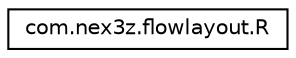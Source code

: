 digraph "类继承关系图"
{
  edge [fontname="Helvetica",fontsize="10",labelfontname="Helvetica",labelfontsize="10"];
  node [fontname="Helvetica",fontsize="10",shape=record];
  rankdir="LR";
  Node0 [label="com.nex3z.flowlayout.R",height=0.2,width=0.4,color="black", fillcolor="white", style="filled",URL="$classcom_1_1nex3z_1_1flowlayout_1_1_r.html"];
}
